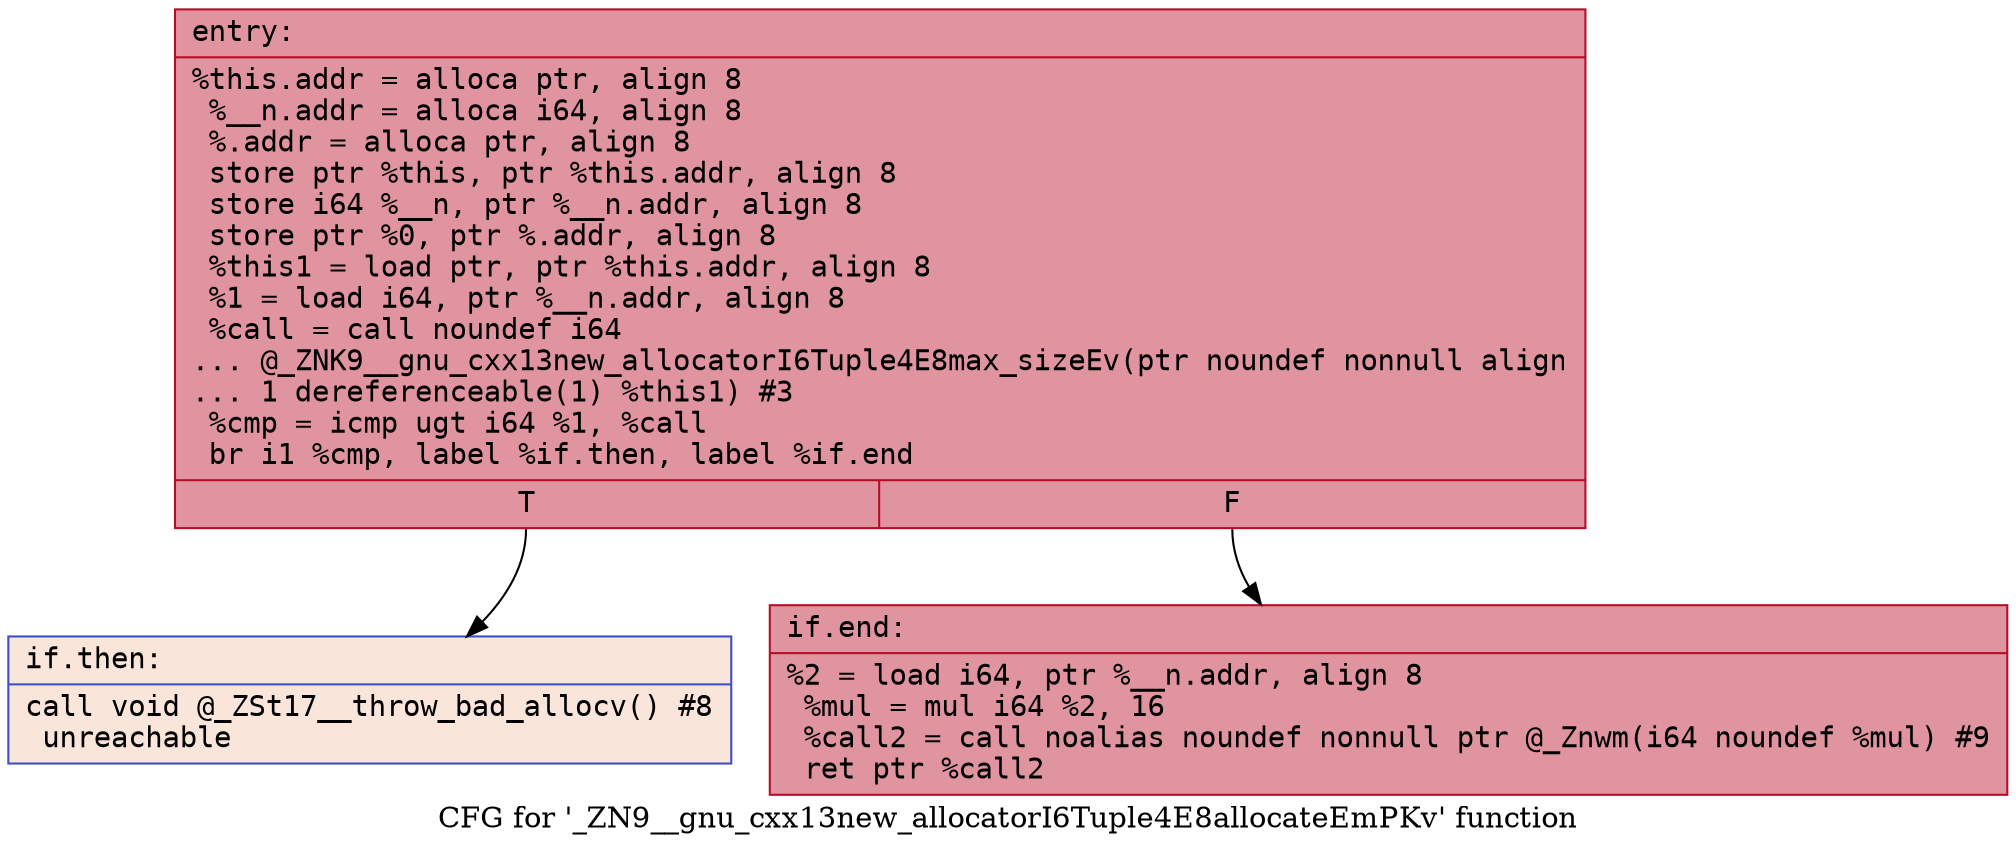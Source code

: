 digraph "CFG for '_ZN9__gnu_cxx13new_allocatorI6Tuple4E8allocateEmPKv' function" {
	label="CFG for '_ZN9__gnu_cxx13new_allocatorI6Tuple4E8allocateEmPKv' function";

	Node0x55c6063cba40 [shape=record,color="#b70d28ff", style=filled, fillcolor="#b70d2870" fontname="Courier",label="{entry:\l|  %this.addr = alloca ptr, align 8\l  %__n.addr = alloca i64, align 8\l  %.addr = alloca ptr, align 8\l  store ptr %this, ptr %this.addr, align 8\l  store i64 %__n, ptr %__n.addr, align 8\l  store ptr %0, ptr %.addr, align 8\l  %this1 = load ptr, ptr %this.addr, align 8\l  %1 = load i64, ptr %__n.addr, align 8\l  %call = call noundef i64\l... @_ZNK9__gnu_cxx13new_allocatorI6Tuple4E8max_sizeEv(ptr noundef nonnull align\l... 1 dereferenceable(1) %this1) #3\l  %cmp = icmp ugt i64 %1, %call\l  br i1 %cmp, label %if.then, label %if.end\l|{<s0>T|<s1>F}}"];
	Node0x55c6063cba40:s0 -> Node0x55c6063cc0c0[tooltip="entry -> if.then\nProbability 0.00%" ];
	Node0x55c6063cba40:s1 -> Node0x55c6063cc130[tooltip="entry -> if.end\nProbability 100.00%" ];
	Node0x55c6063cc0c0 [shape=record,color="#3d50c3ff", style=filled, fillcolor="#f4c5ad70" fontname="Courier",label="{if.then:\l|  call void @_ZSt17__throw_bad_allocv() #8\l  unreachable\l}"];
	Node0x55c6063cc130 [shape=record,color="#b70d28ff", style=filled, fillcolor="#b70d2870" fontname="Courier",label="{if.end:\l|  %2 = load i64, ptr %__n.addr, align 8\l  %mul = mul i64 %2, 16\l  %call2 = call noalias noundef nonnull ptr @_Znwm(i64 noundef %mul) #9\l  ret ptr %call2\l}"];
}
